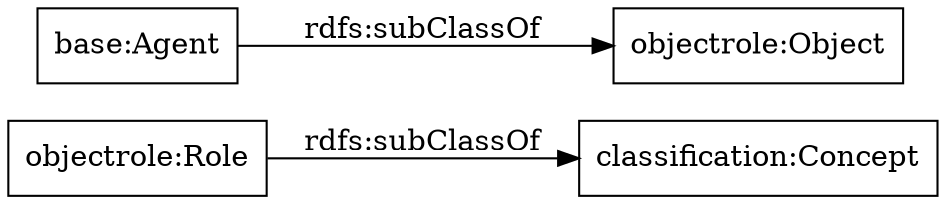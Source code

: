 digraph ar2dtool_diagram { 
rankdir=LR;
size="1000"
node [shape = rectangle, color="black"]; "objectrole:Role" "objectrole:Object" "base:Agent" "classification:Concept" ; /*classes style*/
	"base:Agent" -> "objectrole:Object" [ label = "rdfs:subClassOf" ];
	"objectrole:Role" -> "classification:Concept" [ label = "rdfs:subClassOf" ];

}
